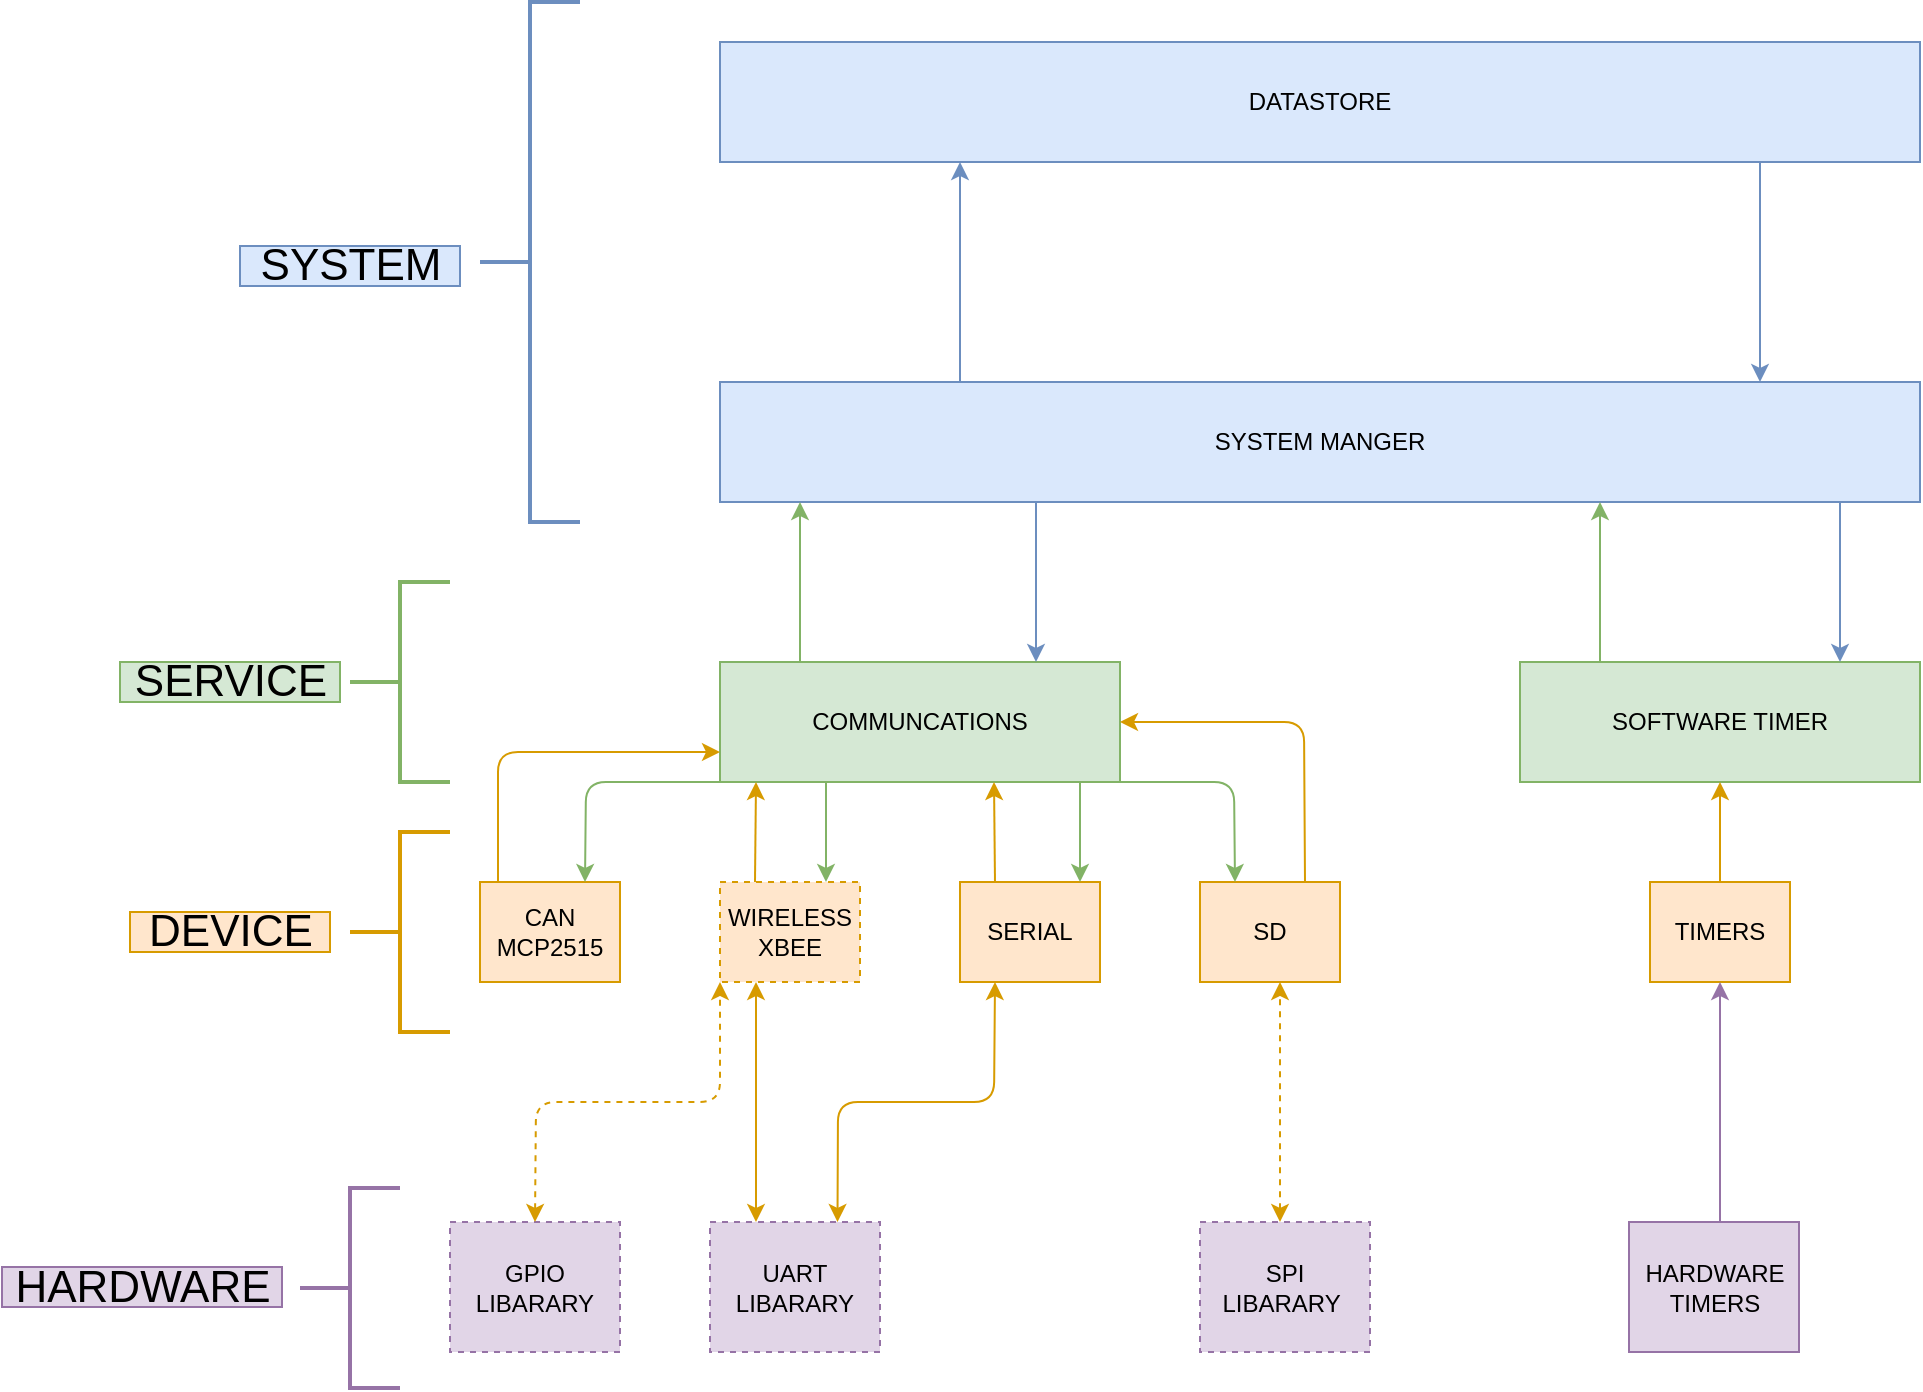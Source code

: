 <mxfile version="13.10.4" type="device"><diagram id="Vh1IuAar4m8J1XTrvOKe" name="Page-1"><mxGraphModel dx="1591" dy="963" grid="1" gridSize="10" guides="1" tooltips="1" connect="1" arrows="1" fold="1" page="1" pageScale="1" pageWidth="827" pageHeight="1169" math="0" shadow="0"><root><mxCell id="0"/><mxCell id="1" parent="0"/><mxCell id="Zn-q83bA5bIypOQV9UHf-1" value="DATASTORE" style="rounded=0;whiteSpace=wrap;html=1;fillColor=#dae8fc;strokeColor=#6c8ebf;" vertex="1" parent="1"><mxGeometry x="-80" y="50" width="600" height="60" as="geometry"/></mxCell><mxCell id="Zn-q83bA5bIypOQV9UHf-2" value="SYSTEM MANGER" style="rounded=0;whiteSpace=wrap;html=1;fillColor=#dae8fc;strokeColor=#6c8ebf;" vertex="1" parent="1"><mxGeometry x="-80" y="220" width="600" height="60" as="geometry"/></mxCell><mxCell id="Zn-q83bA5bIypOQV9UHf-3" value="" style="endArrow=classic;html=1;fillColor=#dae8fc;strokeColor=#6c8ebf;" edge="1" parent="1"><mxGeometry width="50" height="50" relative="1" as="geometry"><mxPoint x="40" y="220" as="sourcePoint"/><mxPoint x="40" y="110" as="targetPoint"/></mxGeometry></mxCell><mxCell id="Zn-q83bA5bIypOQV9UHf-4" value="" style="endArrow=classic;html=1;fillColor=#dae8fc;strokeColor=#6c8ebf;" edge="1" parent="1"><mxGeometry width="50" height="50" relative="1" as="geometry"><mxPoint x="440" y="110" as="sourcePoint"/><mxPoint x="440" y="220" as="targetPoint"/></mxGeometry></mxCell><mxCell id="Zn-q83bA5bIypOQV9UHf-5" value="COMMUNCATIONS" style="rounded=0;whiteSpace=wrap;html=1;fillColor=#d5e8d4;strokeColor=#82b366;" vertex="1" parent="1"><mxGeometry x="-80" y="360" width="200" height="60" as="geometry"/></mxCell><mxCell id="Zn-q83bA5bIypOQV9UHf-6" value="SOFTWARE TIMER" style="rounded=0;whiteSpace=wrap;html=1;fillColor=#d5e8d4;strokeColor=#82b366;" vertex="1" parent="1"><mxGeometry x="320" y="360" width="200" height="60" as="geometry"/></mxCell><mxCell id="Zn-q83bA5bIypOQV9UHf-7" value="CAN MCP2515" style="rounded=0;whiteSpace=wrap;html=1;fillColor=#ffe6cc;strokeColor=#d79b00;" vertex="1" parent="1"><mxGeometry x="-200" y="470" width="70" height="50" as="geometry"/></mxCell><mxCell id="Zn-q83bA5bIypOQV9UHf-8" value="WIRELESS XBEE" style="rounded=0;whiteSpace=wrap;html=1;fillColor=#ffe6cc;strokeColor=#d79b00;dashed=1;" vertex="1" parent="1"><mxGeometry x="-80" y="470" width="70" height="50" as="geometry"/></mxCell><mxCell id="Zn-q83bA5bIypOQV9UHf-9" value="SERIAL" style="rounded=0;whiteSpace=wrap;html=1;fillColor=#ffe6cc;strokeColor=#d79b00;" vertex="1" parent="1"><mxGeometry x="40" y="470" width="70" height="50" as="geometry"/></mxCell><mxCell id="Zn-q83bA5bIypOQV9UHf-10" value="SD" style="rounded=0;whiteSpace=wrap;html=1;fillColor=#ffe6cc;strokeColor=#d79b00;" vertex="1" parent="1"><mxGeometry x="160" y="470" width="70" height="50" as="geometry"/></mxCell><mxCell id="Zn-q83bA5bIypOQV9UHf-12" value="" style="endArrow=classic;html=1;fillColor=#d5e8d4;strokeColor=#82b366;" edge="1" parent="1"><mxGeometry width="50" height="50" relative="1" as="geometry"><mxPoint x="-40" y="360" as="sourcePoint"/><mxPoint x="-40" y="280" as="targetPoint"/></mxGeometry></mxCell><mxCell id="Zn-q83bA5bIypOQV9UHf-13" value="" style="endArrow=classic;html=1;exitX=0.25;exitY=1;exitDx=0;exitDy=0;entryX=0.75;entryY=0;entryDx=0;entryDy=0;fillColor=#dae8fc;strokeColor=#6c8ebf;" edge="1" parent="1"><mxGeometry width="50" height="50" relative="1" as="geometry"><mxPoint x="78.0" y="280" as="sourcePoint"/><mxPoint x="78.0" y="360" as="targetPoint"/></mxGeometry></mxCell><mxCell id="Zn-q83bA5bIypOQV9UHf-14" value="" style="endArrow=classic;html=1;fillColor=#d5e8d4;strokeColor=#82b366;" edge="1" parent="1"><mxGeometry width="50" height="50" relative="1" as="geometry"><mxPoint x="360.0" y="360" as="sourcePoint"/><mxPoint x="360.0" y="280" as="targetPoint"/></mxGeometry></mxCell><mxCell id="Zn-q83bA5bIypOQV9UHf-15" value="" style="endArrow=classic;html=1;exitX=0.25;exitY=1;exitDx=0;exitDy=0;entryX=0.75;entryY=0;entryDx=0;entryDy=0;fillColor=#dae8fc;strokeColor=#6c8ebf;" edge="1" parent="1"><mxGeometry width="50" height="50" relative="1" as="geometry"><mxPoint x="480.0" y="280" as="sourcePoint"/><mxPoint x="480.0" y="360" as="targetPoint"/></mxGeometry></mxCell><mxCell id="Zn-q83bA5bIypOQV9UHf-16" value="" style="endArrow=classic;html=1;entryX=0;entryY=0.75;entryDx=0;entryDy=0;exitX=0.5;exitY=0;exitDx=0;exitDy=0;fillColor=#ffe6cc;strokeColor=#d79b00;" edge="1" parent="1" target="Zn-q83bA5bIypOQV9UHf-5"><mxGeometry width="50" height="50" relative="1" as="geometry"><mxPoint x="-191" y="470" as="sourcePoint"/><mxPoint x="-106.0" y="420" as="targetPoint"/><Array as="points"><mxPoint x="-191" y="405"/></Array></mxGeometry></mxCell><mxCell id="Zn-q83bA5bIypOQV9UHf-17" value="" style="endArrow=classic;html=1;entryX=0.75;entryY=0;entryDx=0;entryDy=0;exitX=0;exitY=1;exitDx=0;exitDy=0;fillColor=#d5e8d4;strokeColor=#82b366;" edge="1" parent="1" source="Zn-q83bA5bIypOQV9UHf-5" target="Zn-q83bA5bIypOQV9UHf-7"><mxGeometry width="50" height="50" relative="1" as="geometry"><mxPoint x="60" y="550" as="sourcePoint"/><mxPoint x="110" y="500" as="targetPoint"/><Array as="points"><mxPoint x="-147" y="420"/></Array></mxGeometry></mxCell><mxCell id="Zn-q83bA5bIypOQV9UHf-18" value="" style="endArrow=classic;html=1;exitX=0.25;exitY=0;exitDx=0;exitDy=0;fillColor=#ffe6cc;strokeColor=#d79b00;" edge="1" parent="1" source="Zn-q83bA5bIypOQV9UHf-8"><mxGeometry width="50" height="50" relative="1" as="geometry"><mxPoint x="60" y="550" as="sourcePoint"/><mxPoint x="-62" y="420" as="targetPoint"/></mxGeometry></mxCell><mxCell id="Zn-q83bA5bIypOQV9UHf-19" value="" style="endArrow=classic;html=1;fillColor=#d5e8d4;strokeColor=#82b366;" edge="1" parent="1"><mxGeometry width="50" height="50" relative="1" as="geometry"><mxPoint x="-27" y="420" as="sourcePoint"/><mxPoint x="-27" y="470" as="targetPoint"/></mxGeometry></mxCell><mxCell id="Zn-q83bA5bIypOQV9UHf-20" value="" style="endArrow=classic;html=1;exitX=0.25;exitY=0;exitDx=0;exitDy=0;fillColor=#ffe6cc;strokeColor=#d79b00;" edge="1" parent="1" source="Zn-q83bA5bIypOQV9UHf-9"><mxGeometry width="50" height="50" relative="1" as="geometry"><mxPoint x="50" y="460" as="sourcePoint"/><mxPoint x="57" y="420" as="targetPoint"/></mxGeometry></mxCell><mxCell id="Zn-q83bA5bIypOQV9UHf-22" value="" style="endArrow=classic;html=1;fillColor=#d5e8d4;strokeColor=#82b366;" edge="1" parent="1"><mxGeometry width="50" height="50" relative="1" as="geometry"><mxPoint x="100" y="420" as="sourcePoint"/><mxPoint x="100" y="470" as="targetPoint"/></mxGeometry></mxCell><mxCell id="Zn-q83bA5bIypOQV9UHf-23" value="" style="endArrow=classic;html=1;entryX=1;entryY=0.5;entryDx=0;entryDy=0;exitX=0.75;exitY=0;exitDx=0;exitDy=0;fillColor=#ffe6cc;strokeColor=#d79b00;" edge="1" parent="1" source="Zn-q83bA5bIypOQV9UHf-10" target="Zn-q83bA5bIypOQV9UHf-5"><mxGeometry width="50" height="50" relative="1" as="geometry"><mxPoint x="120" y="490" as="sourcePoint"/><mxPoint x="170" y="440" as="targetPoint"/><Array as="points"><mxPoint x="212" y="390"/></Array></mxGeometry></mxCell><mxCell id="Zn-q83bA5bIypOQV9UHf-24" value="" style="endArrow=classic;html=1;exitX=1;exitY=1;exitDx=0;exitDy=0;entryX=0.25;entryY=0;entryDx=0;entryDy=0;fillColor=#d5e8d4;strokeColor=#82b366;" edge="1" parent="1" source="Zn-q83bA5bIypOQV9UHf-5" target="Zn-q83bA5bIypOQV9UHf-10"><mxGeometry width="50" height="50" relative="1" as="geometry"><mxPoint x="120" y="490" as="sourcePoint"/><mxPoint x="170" y="440" as="targetPoint"/><Array as="points"><mxPoint x="177" y="420"/></Array></mxGeometry></mxCell><mxCell id="Zn-q83bA5bIypOQV9UHf-25" value="TIMERS" style="rounded=0;whiteSpace=wrap;html=1;fillColor=#ffe6cc;strokeColor=#d79b00;" vertex="1" parent="1"><mxGeometry x="385" y="470" width="70" height="50" as="geometry"/></mxCell><mxCell id="Zn-q83bA5bIypOQV9UHf-26" value="" style="endArrow=classic;html=1;entryX=0.5;entryY=1;entryDx=0;entryDy=0;exitX=0.5;exitY=0;exitDx=0;exitDy=0;fillColor=#ffe6cc;strokeColor=#d79b00;" edge="1" parent="1" source="Zn-q83bA5bIypOQV9UHf-25" target="Zn-q83bA5bIypOQV9UHf-6"><mxGeometry width="50" height="50" relative="1" as="geometry"><mxPoint x="120" y="480" as="sourcePoint"/><mxPoint x="170" y="430" as="targetPoint"/></mxGeometry></mxCell><mxCell id="Zn-q83bA5bIypOQV9UHf-30" value="HARDWARE TIMERS" style="rounded=0;whiteSpace=wrap;html=1;fillColor=#e1d5e7;strokeColor=#9673a6;" vertex="1" parent="1"><mxGeometry x="374.5" y="640" width="85" height="65" as="geometry"/></mxCell><mxCell id="Zn-q83bA5bIypOQV9UHf-33" value="UART LIBARARY" style="rounded=0;whiteSpace=wrap;html=1;dashed=1;fillColor=#e1d5e7;strokeColor=#9673a6;" vertex="1" parent="1"><mxGeometry x="-85" y="640" width="85" height="65" as="geometry"/></mxCell><mxCell id="Zn-q83bA5bIypOQV9UHf-34" value="SPI LIBARARY&amp;nbsp;" style="rounded=0;whiteSpace=wrap;html=1;dashed=1;fillColor=#e1d5e7;strokeColor=#9673a6;" vertex="1" parent="1"><mxGeometry x="160" y="640" width="85" height="65" as="geometry"/></mxCell><mxCell id="Zn-q83bA5bIypOQV9UHf-35" value="" style="endArrow=classic;startArrow=classic;html=1;fillColor=#ffe6cc;strokeColor=#d79b00;" edge="1" parent="1"><mxGeometry width="50" height="50" relative="1" as="geometry"><mxPoint x="-62" y="640" as="sourcePoint"/><mxPoint x="-62" y="520" as="targetPoint"/></mxGeometry></mxCell><mxCell id="Zn-q83bA5bIypOQV9UHf-36" value="" style="endArrow=classic;startArrow=classic;html=1;entryX=0.25;entryY=1;entryDx=0;entryDy=0;exitX=0.75;exitY=0;exitDx=0;exitDy=0;fillColor=#ffe6cc;strokeColor=#d79b00;" edge="1" parent="1" source="Zn-q83bA5bIypOQV9UHf-33" target="Zn-q83bA5bIypOQV9UHf-9"><mxGeometry width="50" height="50" relative="1" as="geometry"><mxPoint x="130" y="680" as="sourcePoint"/><mxPoint x="180" y="630" as="targetPoint"/><Array as="points"><mxPoint x="-21" y="580"/><mxPoint x="57" y="580"/></Array></mxGeometry></mxCell><mxCell id="Zn-q83bA5bIypOQV9UHf-37" value="" style="endArrow=classic;startArrow=classic;html=1;jumpStyle=none;dashed=1;fillColor=#ffe6cc;strokeColor=#d79b00;" edge="1" parent="1"><mxGeometry width="50" height="50" relative="1" as="geometry"><mxPoint x="200" y="640" as="sourcePoint"/><mxPoint x="200" y="520" as="targetPoint"/></mxGeometry></mxCell><mxCell id="Zn-q83bA5bIypOQV9UHf-39" value="GPIO LIBARARY" style="rounded=0;whiteSpace=wrap;html=1;dashed=1;fillColor=#e1d5e7;strokeColor=#9673a6;" vertex="1" parent="1"><mxGeometry x="-215" y="640" width="85" height="65" as="geometry"/></mxCell><mxCell id="Zn-q83bA5bIypOQV9UHf-40" value="" style="endArrow=classic;startArrow=classic;html=1;dashed=1;exitX=0.5;exitY=0;exitDx=0;exitDy=0;fillColor=#ffe6cc;strokeColor=#d79b00;" edge="1" parent="1" source="Zn-q83bA5bIypOQV9UHf-39"><mxGeometry width="50" height="50" relative="1" as="geometry"><mxPoint x="-180" y="680" as="sourcePoint"/><mxPoint x="-80" y="520" as="targetPoint"/><Array as="points"><mxPoint x="-172" y="580"/><mxPoint x="-80" y="580"/></Array></mxGeometry></mxCell><mxCell id="Zn-q83bA5bIypOQV9UHf-41" value="" style="endArrow=classic;html=1;entryX=0.5;entryY=1;entryDx=0;entryDy=0;fillColor=#e1d5e7;strokeColor=#9673a6;" edge="1" parent="1" target="Zn-q83bA5bIypOQV9UHf-25"><mxGeometry width="50" height="50" relative="1" as="geometry"><mxPoint x="420" y="640" as="sourcePoint"/><mxPoint x="450" y="630" as="targetPoint"/></mxGeometry></mxCell><mxCell id="Zn-q83bA5bIypOQV9UHf-42" value="" style="strokeWidth=2;html=1;shape=mxgraph.flowchart.annotation_2;align=left;labelPosition=right;pointerEvents=1;fillColor=#dae8fc;strokeColor=#6c8ebf;" vertex="1" parent="1"><mxGeometry x="-200" y="30" width="50" height="260" as="geometry"/></mxCell><mxCell id="Zn-q83bA5bIypOQV9UHf-43" value="&lt;font style=&quot;font-size: 22px&quot;&gt;SYSTEM&lt;/font&gt;" style="text;html=1;align=center;verticalAlign=middle;resizable=0;points=[];autosize=1;fillColor=#dae8fc;strokeColor=#6c8ebf;" vertex="1" parent="1"><mxGeometry x="-320" y="152" width="110" height="20" as="geometry"/></mxCell><mxCell id="Zn-q83bA5bIypOQV9UHf-47" value="" style="strokeWidth=2;html=1;shape=mxgraph.flowchart.annotation_2;align=left;labelPosition=right;pointerEvents=1;fillColor=#d5e8d4;strokeColor=#82b366;" vertex="1" parent="1"><mxGeometry x="-265" y="320" width="50" height="100" as="geometry"/></mxCell><mxCell id="Zn-q83bA5bIypOQV9UHf-50" value="&lt;font style=&quot;font-size: 22px&quot;&gt;SERVICE&lt;/font&gt;" style="text;html=1;align=center;verticalAlign=middle;resizable=0;points=[];autosize=1;fillColor=#d5e8d4;strokeColor=#82b366;" vertex="1" parent="1"><mxGeometry x="-380" y="360" width="110" height="20" as="geometry"/></mxCell><mxCell id="Zn-q83bA5bIypOQV9UHf-51" value="" style="strokeWidth=2;html=1;shape=mxgraph.flowchart.annotation_2;align=left;labelPosition=right;pointerEvents=1;fillColor=#ffe6cc;strokeColor=#d79b00;" vertex="1" parent="1"><mxGeometry x="-265" y="445" width="50" height="100" as="geometry"/></mxCell><mxCell id="Zn-q83bA5bIypOQV9UHf-52" value="&lt;font style=&quot;font-size: 22px&quot;&gt;DEVICE&lt;/font&gt;" style="text;html=1;align=center;verticalAlign=middle;resizable=0;points=[];autosize=1;fillColor=#ffe6cc;strokeColor=#d79b00;" vertex="1" parent="1"><mxGeometry x="-375" y="485" width="100" height="20" as="geometry"/></mxCell><mxCell id="Zn-q83bA5bIypOQV9UHf-53" value="" style="strokeWidth=2;html=1;shape=mxgraph.flowchart.annotation_2;align=left;labelPosition=right;pointerEvents=1;fillColor=#e1d5e7;strokeColor=#9673a6;" vertex="1" parent="1"><mxGeometry x="-290" y="623" width="50" height="100" as="geometry"/></mxCell><mxCell id="Zn-q83bA5bIypOQV9UHf-54" value="&lt;font style=&quot;font-size: 22px&quot;&gt;HARDWARE&lt;/font&gt;" style="text;html=1;align=center;verticalAlign=middle;resizable=0;points=[];autosize=1;fillColor=#e1d5e7;strokeColor=#9673a6;" vertex="1" parent="1"><mxGeometry x="-439" y="662.5" width="140" height="20" as="geometry"/></mxCell></root></mxGraphModel></diagram></mxfile>